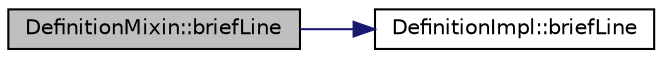 digraph "DefinitionMixin::briefLine"
{
 // LATEX_PDF_SIZE
  edge [fontname="Helvetica",fontsize="10",labelfontname="Helvetica",labelfontsize="10"];
  node [fontname="Helvetica",fontsize="10",shape=record];
  rankdir="LR";
  Node1 [label="DefinitionMixin::briefLine",height=0.2,width=0.4,color="black", fillcolor="grey75", style="filled", fontcolor="black",tooltip=" "];
  Node1 -> Node2 [color="midnightblue",fontsize="10",style="solid",fontname="Helvetica"];
  Node2 [label="DefinitionImpl::briefLine",height=0.2,width=0.4,color="black", fillcolor="white", style="filled",URL="$classDefinitionImpl.html#a361677b66bf12702586b1ebb02ba057c",tooltip=" "];
}
